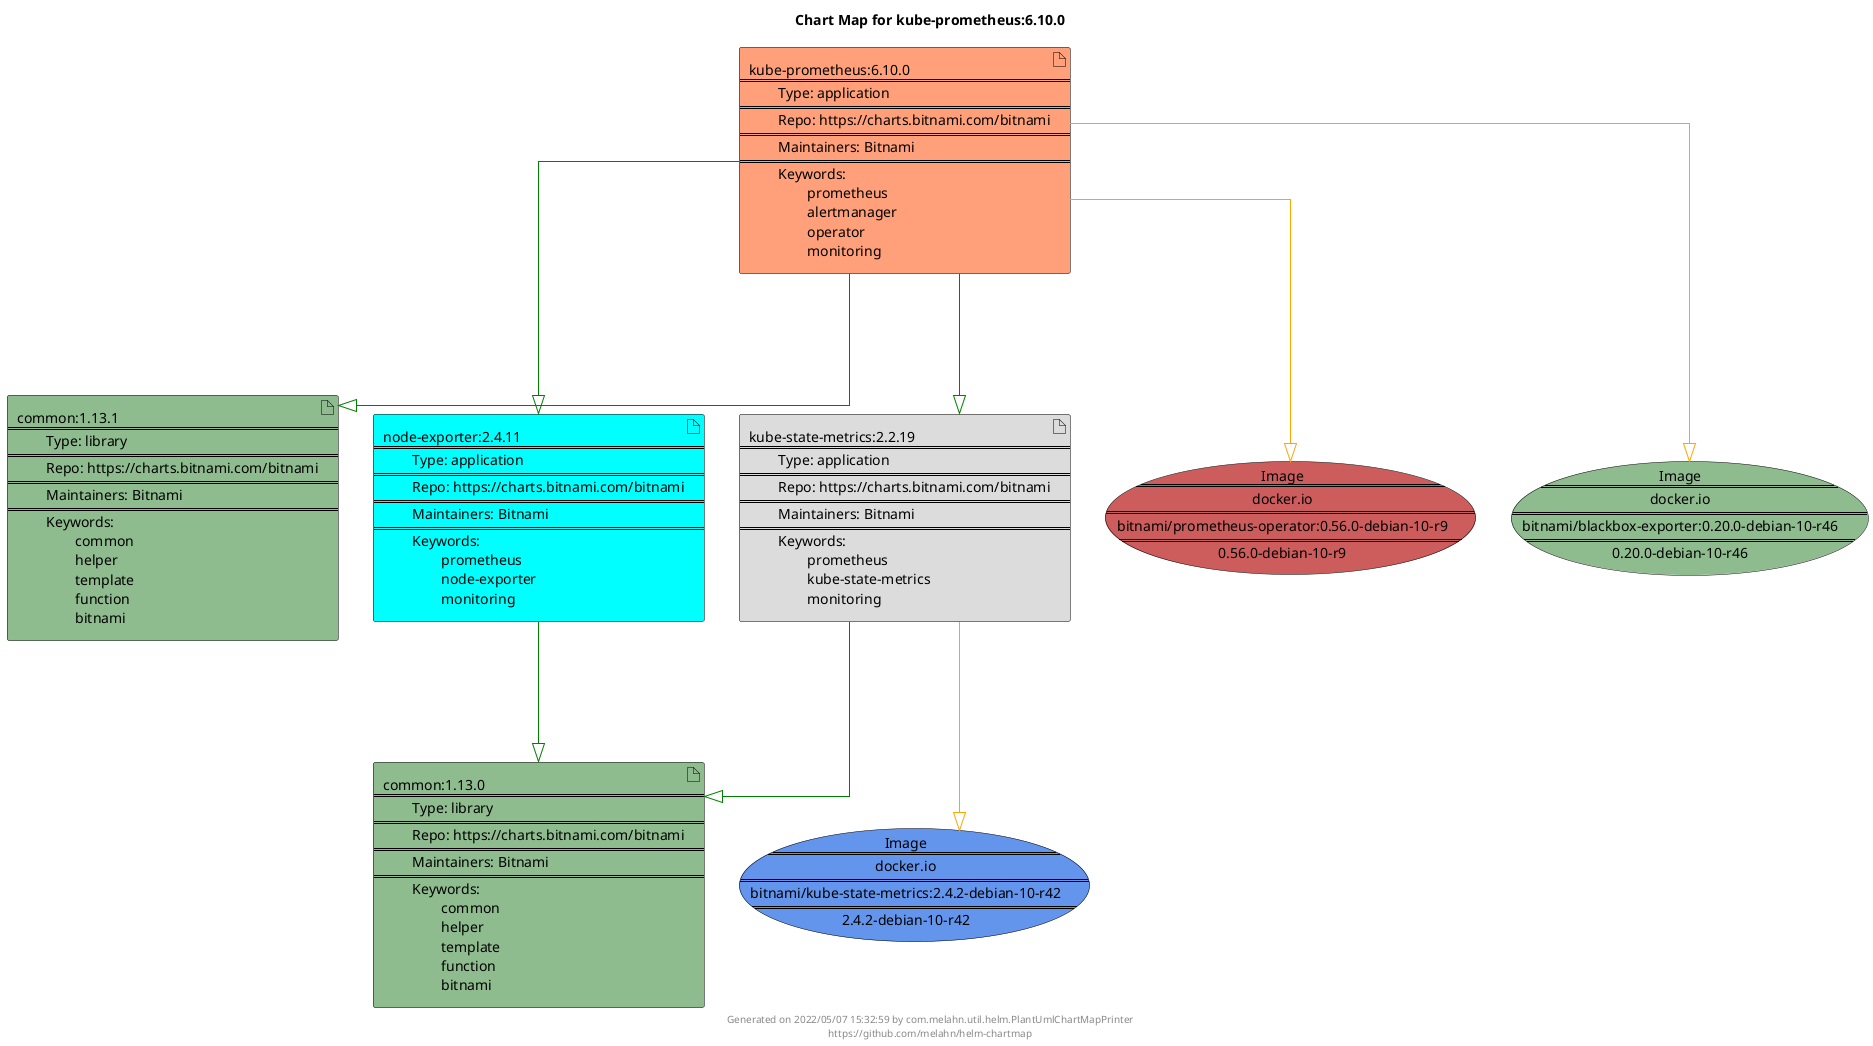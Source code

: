 @startuml
skinparam linetype ortho
skinparam backgroundColor white
skinparam usecaseBorderColor black
skinparam usecaseArrowColor LightSlateGray
skinparam artifactBorderColor black
skinparam artifactArrowColor LightSlateGray

title Chart Map for kube-prometheus:6.10.0

'There are 5 referenced Helm Charts
artifact "common:1.13.1\n====\n\tType: library\n====\n\tRepo: https://charts.bitnami.com/bitnami\n====\n\tMaintainers: Bitnami\n====\n\tKeywords: \n\t\tcommon\n\t\thelper\n\t\ttemplate\n\t\tfunction\n\t\tbitnami" as common_1_13_1 #DarkSeaGreen
artifact "node-exporter:2.4.11\n====\n\tType: application\n====\n\tRepo: https://charts.bitnami.com/bitnami\n====\n\tMaintainers: Bitnami\n====\n\tKeywords: \n\t\tprometheus\n\t\tnode-exporter\n\t\tmonitoring" as node_exporter_2_4_11 #Aqua
artifact "common:1.13.0\n====\n\tType: library\n====\n\tRepo: https://charts.bitnami.com/bitnami\n====\n\tMaintainers: Bitnami\n====\n\tKeywords: \n\t\tcommon\n\t\thelper\n\t\ttemplate\n\t\tfunction\n\t\tbitnami" as common_1_13_0 #DarkSeaGreen
artifact "kube-state-metrics:2.2.19\n====\n\tType: application\n====\n\tRepo: https://charts.bitnami.com/bitnami\n====\n\tMaintainers: Bitnami\n====\n\tKeywords: \n\t\tprometheus\n\t\tkube-state-metrics\n\t\tmonitoring" as kube_state_metrics_2_2_19 #Gainsboro
artifact "kube-prometheus:6.10.0\n====\n\tType: application\n====\n\tRepo: https://charts.bitnami.com/bitnami\n====\n\tMaintainers: Bitnami\n====\n\tKeywords: \n\t\tprometheus\n\t\talertmanager\n\t\toperator\n\t\tmonitoring" as kube_prometheus_6_10_0 #LightSalmon

'There are 3 referenced Docker Images
usecase "Image\n====\ndocker.io\n====\nbitnami/kube-state-metrics:2.4.2-debian-10-r42\n====\n2.4.2-debian-10-r42" as docker_io_bitnami_kube_state_metrics_2_4_2_debian_10_r42 #CornflowerBlue
usecase "Image\n====\ndocker.io\n====\nbitnami/prometheus-operator:0.56.0-debian-10-r9\n====\n0.56.0-debian-10-r9" as docker_io_bitnami_prometheus_operator_0_56_0_debian_10_r9 #IndianRed
usecase "Image\n====\ndocker.io\n====\nbitnami/blackbox-exporter:0.20.0-debian-10-r46\n====\n0.20.0-debian-10-r46" as docker_io_bitnami_blackbox_exporter_0_20_0_debian_10_r46 #DarkSeaGreen

'Chart Dependencies
kube_prometheus_6_10_0--[#green]-|>node_exporter_2_4_11
node_exporter_2_4_11--[#green]-|>common_1_13_0
kube_prometheus_6_10_0--[#green]-|>common_1_13_1
kube_prometheus_6_10_0--[#green]-|>kube_state_metrics_2_2_19
kube_state_metrics_2_2_19--[#green]-|>common_1_13_0
kube_state_metrics_2_2_19--[#orange]-|>docker_io_bitnami_kube_state_metrics_2_4_2_debian_10_r42
kube_prometheus_6_10_0--[#orange]-|>docker_io_bitnami_prometheus_operator_0_56_0_debian_10_r9
kube_prometheus_6_10_0--[#orange]-|>docker_io_bitnami_blackbox_exporter_0_20_0_debian_10_r46

center footer Generated on 2022/05/07 15:32:59 by com.melahn.util.helm.PlantUmlChartMapPrinter\nhttps://github.com/melahn/helm-chartmap
@enduml
